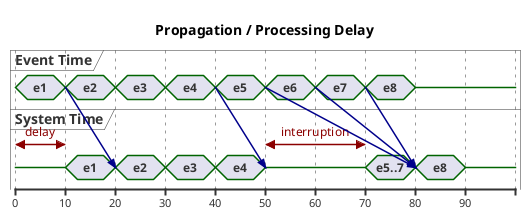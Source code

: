 @startuml time
title Propagation / Processing Delay
concise "Event Time" as Client
concise "System Time" as Server

'Server is idle
'Client is idle

@Client
0 is e1
+10 is e2
Client -> Server@+10
+10 is e3
+10 is e4
+10 is e5
Client -> Server@+10
+10 is e6
Client -> Server@+30
+10 is e7
Client -> Server@+20
+10 is e8
Client -> Server@+10
+10 is {-}

'@100 <-> @275 : watermark

@Server
0 is {-}
+10 is e1
+10 is e2
+10 is e3
+10 is e4
+10 is {-}
+20 is e5..7
+10 is e8
+10 is {-}
@0 <-> @10 : delay
@50 <-> @70 : interruption

@enduml

@startuml time2
title Out of Order
concise "Event Time" as Client
concise "System Time" as Server

'Server is idle
'Client is idle

@Client
0 is e1
+10 is e2
+10 is e3
+10 is e4
Client -> Server@+40 : Out of order\n
+10 is e5
+10 is e6
+10 is e7
+10 is e8
+10 is e9

'@100 <-> @275 : watermark

@Server
0 is {-}
+10 is e1
+10 is e2
+10 is {-}
+10 is e4
+10 is e5
+10 is e3
+10 is e6
+10 is e7
@30 <-> @40 : blip

@enduml